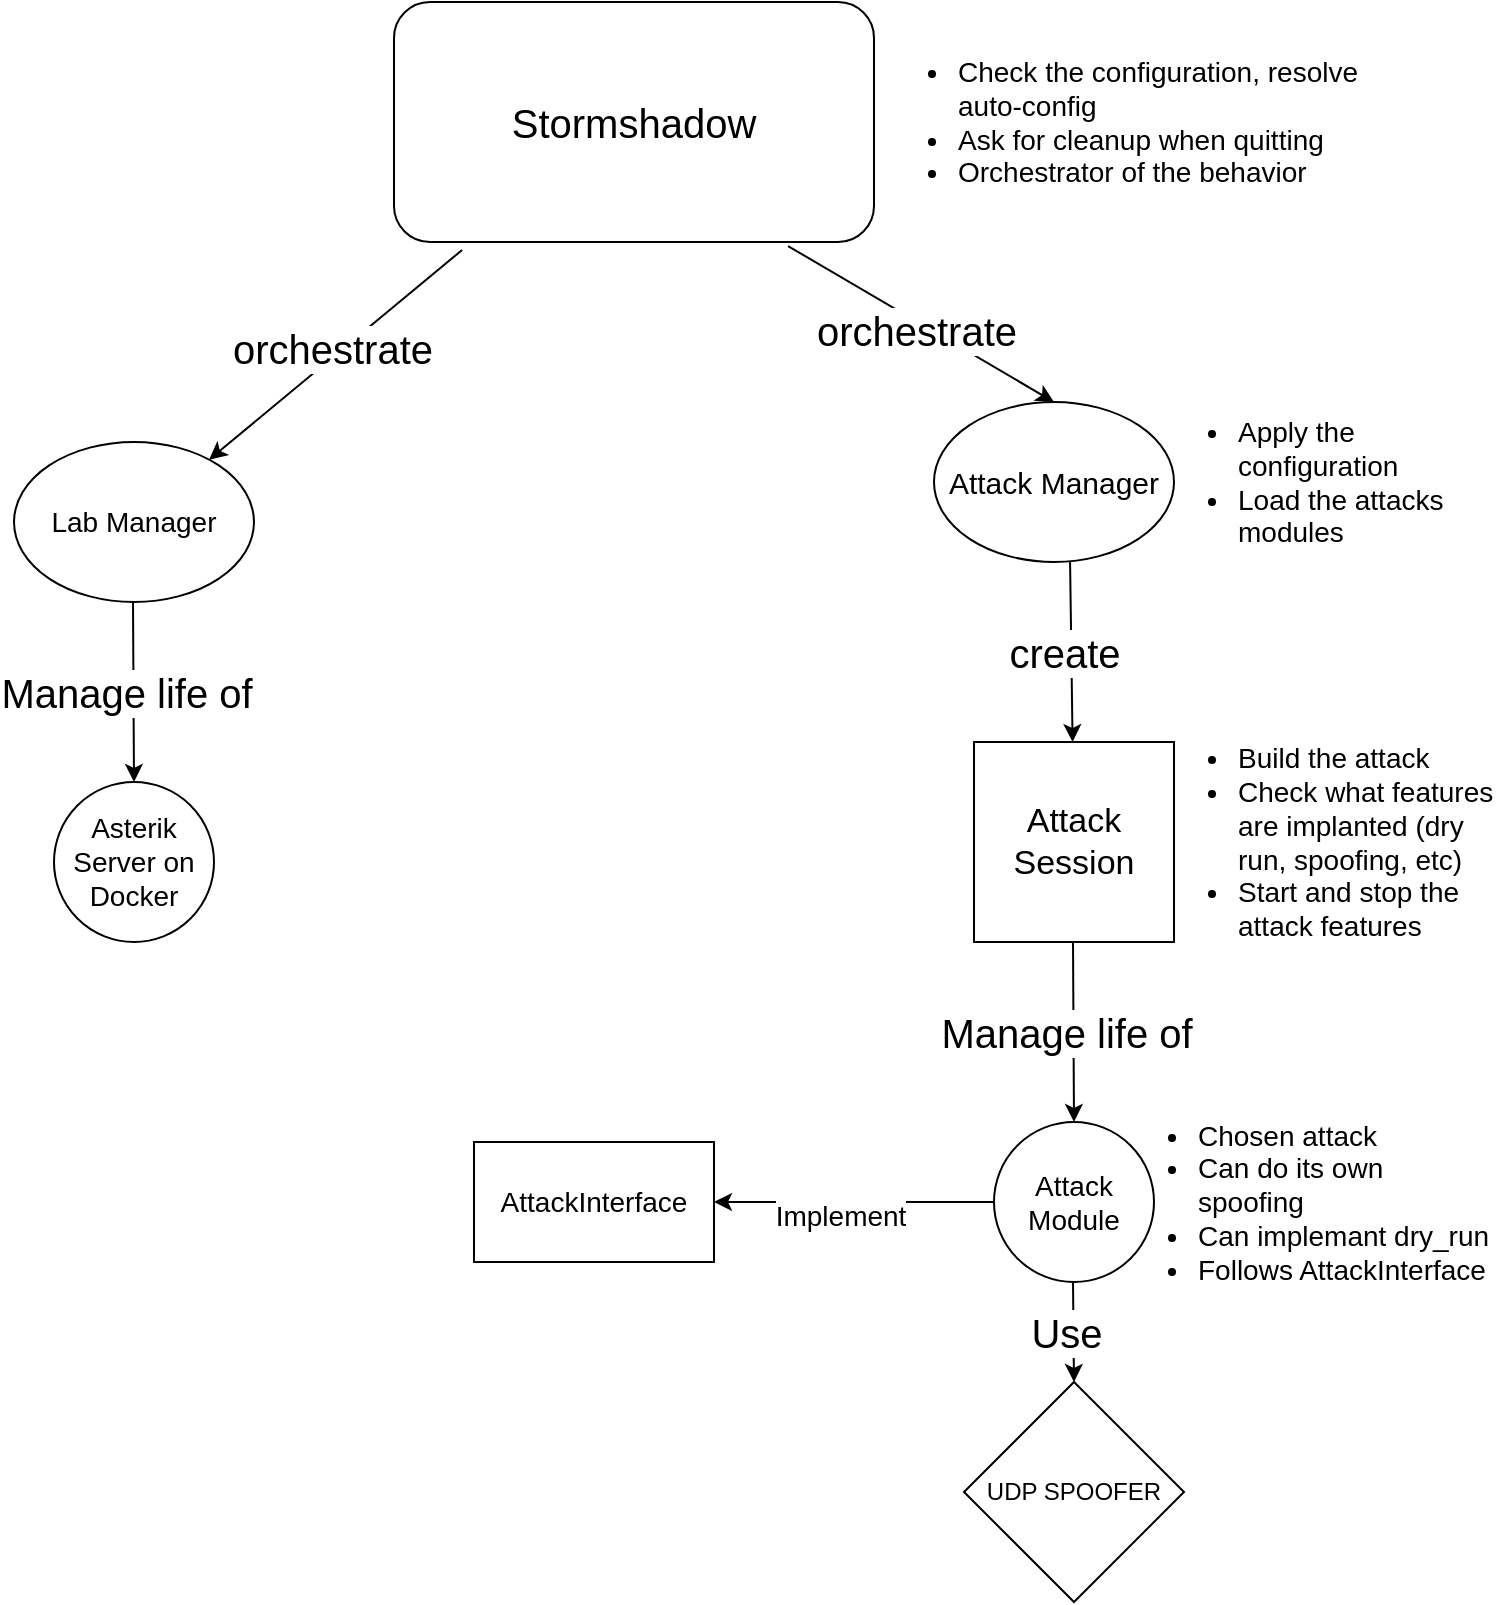 <mxfile version="28.1.0">
  <diagram name="Page-1" id="oGDf3g9xUznbENGGHhZk">
    <mxGraphModel dx="1426" dy="760" grid="1" gridSize="10" guides="1" tooltips="1" connect="1" arrows="1" fold="1" page="1" pageScale="1" pageWidth="850" pageHeight="1100" math="0" shadow="0">
      <root>
        <mxCell id="0" />
        <mxCell id="1" parent="0" />
        <mxCell id="t5JIWIzSIm8P3-KhSei2-1" value="&lt;div&gt;&lt;font style=&quot;font-size: 20px;&quot;&gt;Stormshadow&lt;/font&gt;&lt;/div&gt;" style="rounded=1;whiteSpace=wrap;html=1;" vertex="1" parent="1">
          <mxGeometry x="290" y="40" width="240" height="120" as="geometry" />
        </mxCell>
        <mxCell id="t5JIWIzSIm8P3-KhSei2-3" value="" style="endArrow=classic;html=1;rounded=0;exitX=0.142;exitY=1.033;exitDx=0;exitDy=0;exitPerimeter=0;" edge="1" parent="1" source="t5JIWIzSIm8P3-KhSei2-1" target="t5JIWIzSIm8P3-KhSei2-4">
          <mxGeometry width="50" height="50" relative="1" as="geometry">
            <mxPoint x="400" y="300" as="sourcePoint" />
            <mxPoint x="270" y="260" as="targetPoint" />
          </mxGeometry>
        </mxCell>
        <mxCell id="t5JIWIzSIm8P3-KhSei2-6" value="&lt;font style=&quot;font-size: 20px;&quot;&gt;orchestrate&lt;/font&gt;" style="edgeLabel;html=1;align=center;verticalAlign=middle;resizable=0;points=[];" vertex="1" connectable="0" parent="t5JIWIzSIm8P3-KhSei2-3">
          <mxGeometry x="-0.009" y="-4" relative="1" as="geometry">
            <mxPoint as="offset" />
          </mxGeometry>
        </mxCell>
        <mxCell id="t5JIWIzSIm8P3-KhSei2-4" value="Lab Manager" style="ellipse;whiteSpace=wrap;html=1;fontSize=14;" vertex="1" parent="1">
          <mxGeometry x="100" y="260" width="120" height="80" as="geometry" />
        </mxCell>
        <mxCell id="t5JIWIzSIm8P3-KhSei2-5" value="Attack Manager" style="ellipse;whiteSpace=wrap;html=1;fontSize=15;" vertex="1" parent="1">
          <mxGeometry x="560" y="240" width="120" height="80" as="geometry" />
        </mxCell>
        <mxCell id="t5JIWIzSIm8P3-KhSei2-7" value="" style="endArrow=classic;html=1;rounded=0;exitX=0.821;exitY=1.017;exitDx=0;exitDy=0;exitPerimeter=0;entryX=0.5;entryY=0;entryDx=0;entryDy=0;" edge="1" parent="1" source="t5JIWIzSIm8P3-KhSei2-1" target="t5JIWIzSIm8P3-KhSei2-5">
          <mxGeometry width="50" height="50" relative="1" as="geometry">
            <mxPoint x="426" y="180" as="sourcePoint" />
            <mxPoint x="300" y="285" as="targetPoint" />
          </mxGeometry>
        </mxCell>
        <mxCell id="t5JIWIzSIm8P3-KhSei2-8" value="&lt;font style=&quot;font-size: 20px;&quot;&gt;orchestrate&lt;/font&gt;" style="edgeLabel;html=1;align=center;verticalAlign=middle;resizable=0;points=[];" vertex="1" connectable="0" parent="t5JIWIzSIm8P3-KhSei2-7">
          <mxGeometry x="-0.009" y="-4" relative="1" as="geometry">
            <mxPoint as="offset" />
          </mxGeometry>
        </mxCell>
        <mxCell id="t5JIWIzSIm8P3-KhSei2-9" value="Attack Session" style="whiteSpace=wrap;html=1;aspect=fixed;fontSize=17;" vertex="1" parent="1">
          <mxGeometry x="580" y="410" width="100" height="100" as="geometry" />
        </mxCell>
        <mxCell id="t5JIWIzSIm8P3-KhSei2-16" value="" style="endArrow=classic;html=1;rounded=0;exitX=0.567;exitY=1;exitDx=0;exitDy=0;exitPerimeter=0;" edge="1" parent="1" source="t5JIWIzSIm8P3-KhSei2-5" target="t5JIWIzSIm8P3-KhSei2-9">
          <mxGeometry width="50" height="50" relative="1" as="geometry">
            <mxPoint x="620" y="320" as="sourcePoint" />
            <mxPoint x="630" y="410" as="targetPoint" />
          </mxGeometry>
        </mxCell>
        <mxCell id="t5JIWIzSIm8P3-KhSei2-17" value="&lt;font style=&quot;font-size: 20px;&quot;&gt;create&lt;/font&gt;" style="edgeLabel;html=1;align=center;verticalAlign=middle;resizable=0;points=[];" vertex="1" connectable="0" parent="t5JIWIzSIm8P3-KhSei2-16">
          <mxGeometry x="-0.009" y="-4" relative="1" as="geometry">
            <mxPoint as="offset" />
          </mxGeometry>
        </mxCell>
        <mxCell id="t5JIWIzSIm8P3-KhSei2-20" value="" style="endArrow=classic;html=1;rounded=0;exitX=0.567;exitY=1;exitDx=0;exitDy=0;exitPerimeter=0;entryX=0.5;entryY=0;entryDx=0;entryDy=0;" edge="1" parent="1" target="t5JIWIzSIm8P3-KhSei2-23">
          <mxGeometry width="50" height="50" relative="1" as="geometry">
            <mxPoint x="629.5" y="510" as="sourcePoint" />
            <mxPoint x="630.5" y="600" as="targetPoint" />
          </mxGeometry>
        </mxCell>
        <mxCell id="t5JIWIzSIm8P3-KhSei2-21" value="&lt;font style=&quot;font-size: 20px;&quot;&gt;Manage life of&lt;br&gt;&lt;/font&gt;" style="edgeLabel;html=1;align=center;verticalAlign=middle;resizable=0;points=[];" vertex="1" connectable="0" parent="t5JIWIzSIm8P3-KhSei2-20">
          <mxGeometry x="-0.009" y="-4" relative="1" as="geometry">
            <mxPoint as="offset" />
          </mxGeometry>
        </mxCell>
        <mxCell id="t5JIWIzSIm8P3-KhSei2-23" value="&lt;font style=&quot;font-size: 13px;&quot;&gt;&lt;font style=&quot;font-size: 14px;&quot;&gt;Attack Module&lt;/font&gt;&lt;br&gt;&lt;/font&gt;" style="ellipse;whiteSpace=wrap;html=1;aspect=fixed;" vertex="1" parent="1">
          <mxGeometry x="590" y="600" width="80" height="80" as="geometry" />
        </mxCell>
        <mxCell id="t5JIWIzSIm8P3-KhSei2-27" value="" style="endArrow=classic;html=1;rounded=0;exitX=0.567;exitY=1;exitDx=0;exitDy=0;exitPerimeter=0;entryX=0.5;entryY=0;entryDx=0;entryDy=0;" edge="1" parent="1" target="t5JIWIzSIm8P3-KhSei2-29">
          <mxGeometry width="50" height="50" relative="1" as="geometry">
            <mxPoint x="159.5" y="340" as="sourcePoint" />
            <mxPoint x="160.5" y="430" as="targetPoint" />
          </mxGeometry>
        </mxCell>
        <mxCell id="t5JIWIzSIm8P3-KhSei2-28" value="&lt;font style=&quot;font-size: 20px;&quot;&gt;Manage life of&lt;br&gt;&lt;/font&gt;" style="edgeLabel;html=1;align=center;verticalAlign=middle;resizable=0;points=[];" vertex="1" connectable="0" parent="t5JIWIzSIm8P3-KhSei2-27">
          <mxGeometry x="-0.009" y="-4" relative="1" as="geometry">
            <mxPoint as="offset" />
          </mxGeometry>
        </mxCell>
        <mxCell id="t5JIWIzSIm8P3-KhSei2-29" value="&lt;font style=&quot;font-size: 13px;&quot;&gt;&lt;font style=&quot;font-size: 14px;&quot;&gt;Asterik Server on Docker&lt;/font&gt;&lt;br&gt;&lt;/font&gt;" style="ellipse;whiteSpace=wrap;html=1;aspect=fixed;" vertex="1" parent="1">
          <mxGeometry x="120" y="430" width="80" height="80" as="geometry" />
        </mxCell>
        <mxCell id="t5JIWIzSIm8P3-KhSei2-30" value="&lt;ul&gt;&lt;li&gt;&lt;font&gt;Check the configuration, resolve auto-config&lt;/font&gt;&lt;/li&gt;&lt;li&gt;&lt;font&gt;Ask for cleanup when quitting&lt;/font&gt;&lt;/li&gt;&lt;li&gt;&lt;font&gt;Orchestrator of the behavior&lt;br&gt;&lt;/font&gt;&lt;/li&gt;&lt;/ul&gt;" style="text;html=1;align=left;verticalAlign=middle;whiteSpace=wrap;rounded=0;fontSize=14;" vertex="1" parent="1">
          <mxGeometry x="530" y="50" width="250" height="100" as="geometry" />
        </mxCell>
        <mxCell id="t5JIWIzSIm8P3-KhSei2-31" value="&lt;ul&gt;&lt;li&gt;Apply the configuration&lt;/li&gt;&lt;li&gt;Load the attacks modules&lt;/li&gt;&lt;/ul&gt;" style="text;html=1;align=left;verticalAlign=middle;whiteSpace=wrap;rounded=0;fontSize=14;" vertex="1" parent="1">
          <mxGeometry x="670" y="230" width="170" height="100" as="geometry" />
        </mxCell>
        <mxCell id="t5JIWIzSIm8P3-KhSei2-33" value="" style="endArrow=classic;html=1;rounded=0;exitX=0;exitY=0.5;exitDx=0;exitDy=0;" edge="1" parent="1" source="t5JIWIzSIm8P3-KhSei2-23" target="t5JIWIzSIm8P3-KhSei2-35">
          <mxGeometry width="50" height="50" relative="1" as="geometry">
            <mxPoint x="500" y="590" as="sourcePoint" />
            <mxPoint x="530" y="700" as="targetPoint" />
          </mxGeometry>
        </mxCell>
        <mxCell id="t5JIWIzSIm8P3-KhSei2-34" value="&lt;font&gt;Implement&lt;font&gt;&lt;br&gt;&lt;/font&gt;&lt;/font&gt;" style="edgeLabel;html=1;align=center;verticalAlign=middle;resizable=0;points=[];fontSize=14;" vertex="1" connectable="0" parent="t5JIWIzSIm8P3-KhSei2-33">
          <mxGeometry x="-0.009" y="-4" relative="1" as="geometry">
            <mxPoint x="-8" y="11" as="offset" />
          </mxGeometry>
        </mxCell>
        <mxCell id="t5JIWIzSIm8P3-KhSei2-35" value="&lt;font style=&quot;font-size: 14px;&quot;&gt;AttackInterface&lt;/font&gt;" style="rounded=0;whiteSpace=wrap;html=1;" vertex="1" parent="1">
          <mxGeometry x="330" y="610" width="120" height="60" as="geometry" />
        </mxCell>
        <mxCell id="t5JIWIzSIm8P3-KhSei2-36" value="&lt;ul&gt;&lt;li align=&quot;left&quot;&gt;Build the attack&lt;/li&gt;&lt;li align=&quot;left&quot;&gt;Check what features are implanted (dry run, spoofing, etc)&lt;/li&gt;&lt;li align=&quot;left&quot;&gt;Start and stop the attack features&lt;/li&gt;&lt;/ul&gt;" style="text;html=1;align=left;verticalAlign=middle;whiteSpace=wrap;rounded=0;fontSize=14;" vertex="1" parent="1">
          <mxGeometry x="670" y="410" width="170" height="100" as="geometry" />
        </mxCell>
        <mxCell id="t5JIWIzSIm8P3-KhSei2-37" value="&lt;ul&gt;&lt;li align=&quot;left&quot;&gt;Chosen attack&lt;/li&gt;&lt;li align=&quot;left&quot;&gt;Can do its own spoofing&lt;/li&gt;&lt;li align=&quot;left&quot;&gt;Can implemant dry_run&lt;/li&gt;&lt;li align=&quot;left&quot;&gt;Follows AttackInterface&lt;br&gt;&lt;/li&gt;&lt;/ul&gt;" style="text;html=1;align=left;verticalAlign=middle;whiteSpace=wrap;rounded=0;fontSize=14;" vertex="1" parent="1">
          <mxGeometry x="650" y="580" width="190" height="120" as="geometry" />
        </mxCell>
        <mxCell id="t5JIWIzSIm8P3-KhSei2-39" value="" style="endArrow=classic;html=1;rounded=0;exitX=0.567;exitY=1;exitDx=0;exitDy=0;exitPerimeter=0;entryX=0.5;entryY=0;entryDx=0;entryDy=0;" edge="1" parent="1" target="t5JIWIzSIm8P3-KhSei2-42">
          <mxGeometry width="50" height="50" relative="1" as="geometry">
            <mxPoint x="629.5" y="680" as="sourcePoint" />
            <mxPoint x="630.5" y="770" as="targetPoint" />
          </mxGeometry>
        </mxCell>
        <mxCell id="t5JIWIzSIm8P3-KhSei2-40" value="&lt;font style=&quot;font-size: 20px;&quot;&gt;Use&lt;/font&gt;" style="edgeLabel;html=1;align=center;verticalAlign=middle;resizable=0;points=[];" vertex="1" connectable="0" parent="t5JIWIzSIm8P3-KhSei2-39">
          <mxGeometry x="-0.009" y="-4" relative="1" as="geometry">
            <mxPoint as="offset" />
          </mxGeometry>
        </mxCell>
        <mxCell id="t5JIWIzSIm8P3-KhSei2-42" value="UDP SPOOFER" style="rhombus;whiteSpace=wrap;html=1;" vertex="1" parent="1">
          <mxGeometry x="575" y="730" width="110" height="110" as="geometry" />
        </mxCell>
      </root>
    </mxGraphModel>
  </diagram>
</mxfile>
